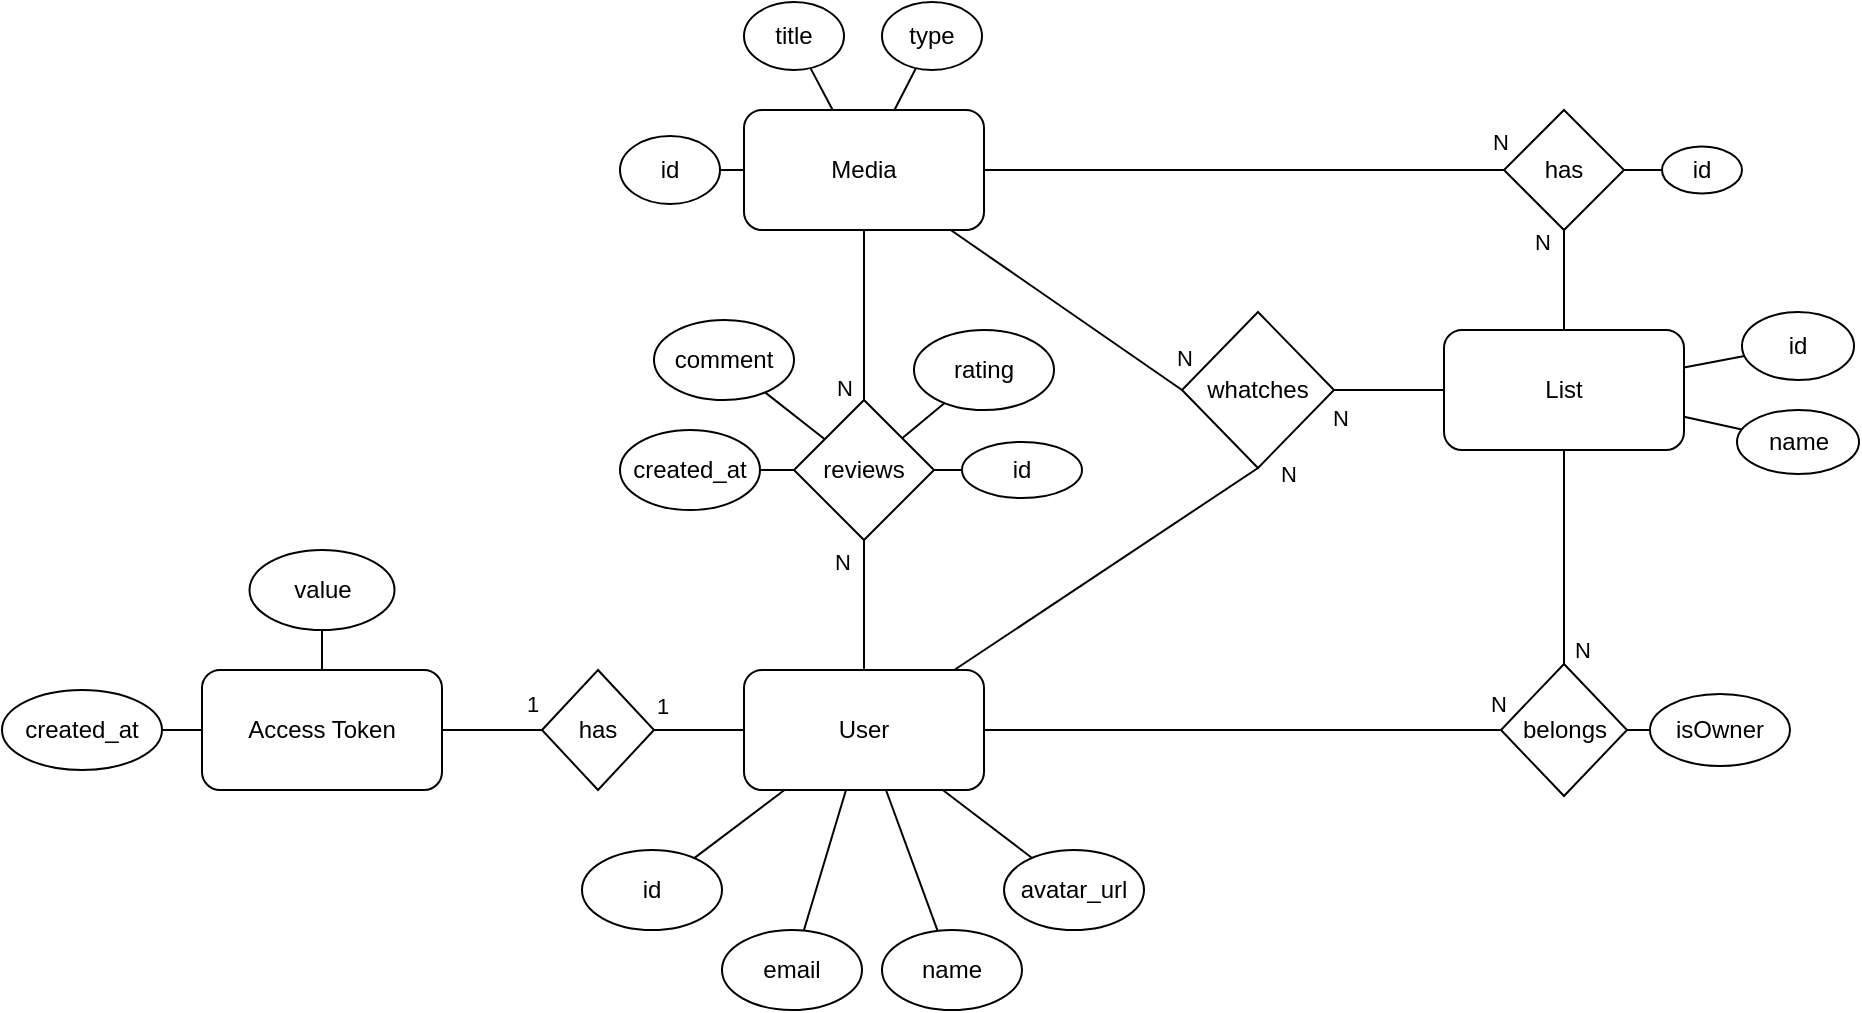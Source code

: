 <mxfile version="24.7.14">
  <diagram name="Página-1" id="lY2RoBOl0yCl_IdPlNI3">
    <mxGraphModel dx="1235" dy="1783" grid="1" gridSize="10" guides="1" tooltips="1" connect="1" arrows="1" fold="1" page="1" pageScale="1" pageWidth="827" pageHeight="1169" math="0" shadow="0">
      <root>
        <mxCell id="0" />
        <mxCell id="1" parent="0" />
        <mxCell id="c1m6tsCIZ5Yn01nc472a-1" value="Media" style="rounded=1;whiteSpace=wrap;html=1;" parent="1" vertex="1">
          <mxGeometry x="451" y="4" width="120" height="60" as="geometry" />
        </mxCell>
        <mxCell id="c1m6tsCIZ5Yn01nc472a-2" value="User" style="rounded=1;whiteSpace=wrap;html=1;" parent="1" vertex="1">
          <mxGeometry x="451" y="284" width="120" height="60" as="geometry" />
        </mxCell>
        <mxCell id="c1m6tsCIZ5Yn01nc472a-4" value="reviews" style="rhombus;whiteSpace=wrap;html=1;" parent="1" vertex="1">
          <mxGeometry x="476" y="149" width="70" height="70" as="geometry" />
        </mxCell>
        <mxCell id="c1m6tsCIZ5Yn01nc472a-5" value="L&lt;span style=&quot;background-color: initial;&quot;&gt;ist&lt;/span&gt;" style="rounded=1;whiteSpace=wrap;html=1;" parent="1" vertex="1">
          <mxGeometry x="801" y="114" width="120" height="60" as="geometry" />
        </mxCell>
        <mxCell id="c1m6tsCIZ5Yn01nc472a-6" value="" style="endArrow=none;html=1;rounded=0;" parent="1" source="c1m6tsCIZ5Yn01nc472a-4" target="c1m6tsCIZ5Yn01nc472a-1" edge="1">
          <mxGeometry width="50" height="50" relative="1" as="geometry">
            <mxPoint x="401" y="254" as="sourcePoint" />
            <mxPoint x="451" y="204" as="targetPoint" />
          </mxGeometry>
        </mxCell>
        <mxCell id="c1m6tsCIZ5Yn01nc472a-57" value="N" style="edgeLabel;html=1;align=center;verticalAlign=middle;resizable=0;points=[];" parent="c1m6tsCIZ5Yn01nc472a-6" vertex="1" connectable="0">
          <mxGeometry x="0.26" y="2" relative="1" as="geometry">
            <mxPoint x="-8" y="47" as="offset" />
          </mxGeometry>
        </mxCell>
        <mxCell id="c1m6tsCIZ5Yn01nc472a-7" value="" style="endArrow=none;html=1;rounded=0;" parent="1" source="c1m6tsCIZ5Yn01nc472a-2" target="c1m6tsCIZ5Yn01nc472a-4" edge="1">
          <mxGeometry width="50" height="50" relative="1" as="geometry">
            <mxPoint x="521" y="154" as="sourcePoint" />
            <mxPoint x="521" y="124" as="targetPoint" />
          </mxGeometry>
        </mxCell>
        <mxCell id="c1m6tsCIZ5Yn01nc472a-56" value="N" style="edgeLabel;html=1;align=center;verticalAlign=middle;resizable=0;points=[];" parent="c1m6tsCIZ5Yn01nc472a-7" vertex="1" connectable="0">
          <mxGeometry x="0.562" y="-1" relative="1" as="geometry">
            <mxPoint x="-12" y="-3" as="offset" />
          </mxGeometry>
        </mxCell>
        <mxCell id="c1m6tsCIZ5Yn01nc472a-10" value="belongs" style="rhombus;whiteSpace=wrap;html=1;" parent="1" vertex="1">
          <mxGeometry x="829.5" y="281" width="63" height="66" as="geometry" />
        </mxCell>
        <mxCell id="c1m6tsCIZ5Yn01nc472a-11" value="" style="endArrow=none;html=1;rounded=0;" parent="1" target="c1m6tsCIZ5Yn01nc472a-5" edge="1" source="c1m6tsCIZ5Yn01nc472a-10">
          <mxGeometry width="50" height="50" relative="1" as="geometry">
            <mxPoint x="861" y="260" as="sourcePoint" />
            <mxPoint x="831" y="284" as="targetPoint" />
          </mxGeometry>
        </mxCell>
        <mxCell id="c1m6tsCIZ5Yn01nc472a-60" value="N" style="edgeLabel;html=1;align=center;verticalAlign=middle;resizable=0;points=[];" parent="c1m6tsCIZ5Yn01nc472a-11" vertex="1" connectable="0">
          <mxGeometry x="-0.438" y="-3" relative="1" as="geometry">
            <mxPoint x="6" y="23" as="offset" />
          </mxGeometry>
        </mxCell>
        <mxCell id="c1m6tsCIZ5Yn01nc472a-12" value="isOwner" style="ellipse;whiteSpace=wrap;html=1;" parent="1" vertex="1">
          <mxGeometry x="904" y="296" width="70" height="36" as="geometry" />
        </mxCell>
        <mxCell id="c1m6tsCIZ5Yn01nc472a-13" value="" style="endArrow=none;html=1;rounded=0;" parent="1" source="c1m6tsCIZ5Yn01nc472a-10" target="c1m6tsCIZ5Yn01nc472a-12" edge="1">
          <mxGeometry width="50" height="50" relative="1" as="geometry">
            <mxPoint x="891" y="281" as="sourcePoint" />
            <mxPoint x="841" y="301" as="targetPoint" />
          </mxGeometry>
        </mxCell>
        <mxCell id="c1m6tsCIZ5Yn01nc472a-14" value="comment" style="ellipse;whiteSpace=wrap;html=1;" parent="1" vertex="1">
          <mxGeometry x="406" y="109" width="70" height="40" as="geometry" />
        </mxCell>
        <mxCell id="c1m6tsCIZ5Yn01nc472a-15" value="rating" style="ellipse;whiteSpace=wrap;html=1;" parent="1" vertex="1">
          <mxGeometry x="536" y="114" width="70" height="40" as="geometry" />
        </mxCell>
        <mxCell id="c1m6tsCIZ5Yn01nc472a-16" value="" style="endArrow=none;html=1;rounded=0;" parent="1" source="c1m6tsCIZ5Yn01nc472a-14" target="c1m6tsCIZ5Yn01nc472a-4" edge="1">
          <mxGeometry width="50" height="50" relative="1" as="geometry">
            <mxPoint x="731" y="284" as="sourcePoint" />
            <mxPoint x="731" y="224" as="targetPoint" />
          </mxGeometry>
        </mxCell>
        <mxCell id="c1m6tsCIZ5Yn01nc472a-17" value="" style="endArrow=none;html=1;rounded=0;" parent="1" source="c1m6tsCIZ5Yn01nc472a-15" target="c1m6tsCIZ5Yn01nc472a-4" edge="1">
          <mxGeometry width="50" height="50" relative="1" as="geometry">
            <mxPoint x="480" y="168" as="sourcePoint" />
            <mxPoint x="501" y="184" as="targetPoint" />
          </mxGeometry>
        </mxCell>
        <mxCell id="c1m6tsCIZ5Yn01nc472a-18" value="created_at" style="ellipse;whiteSpace=wrap;html=1;" parent="1" vertex="1">
          <mxGeometry x="389" y="164" width="70" height="40" as="geometry" />
        </mxCell>
        <mxCell id="c1m6tsCIZ5Yn01nc472a-19" value="" style="endArrow=none;html=1;rounded=0;" parent="1" source="c1m6tsCIZ5Yn01nc472a-18" target="c1m6tsCIZ5Yn01nc472a-4" edge="1">
          <mxGeometry width="50" height="50" relative="1" as="geometry">
            <mxPoint x="561" y="194" as="sourcePoint" />
            <mxPoint x="671" y="194" as="targetPoint" />
          </mxGeometry>
        </mxCell>
        <mxCell id="c1m6tsCIZ5Yn01nc472a-20" value="Access Token" style="rounded=1;whiteSpace=wrap;html=1;" parent="1" vertex="1">
          <mxGeometry x="180" y="284" width="120" height="60" as="geometry" />
        </mxCell>
        <mxCell id="c1m6tsCIZ5Yn01nc472a-21" value="has" style="rhombus;whiteSpace=wrap;html=1;" parent="1" vertex="1">
          <mxGeometry x="350" y="284" width="56" height="60" as="geometry" />
        </mxCell>
        <mxCell id="c1m6tsCIZ5Yn01nc472a-22" value="" style="endArrow=none;html=1;rounded=0;" parent="1" source="c1m6tsCIZ5Yn01nc472a-2" target="c1m6tsCIZ5Yn01nc472a-21" edge="1">
          <mxGeometry width="50" height="50" relative="1" as="geometry">
            <mxPoint x="581" y="324" as="sourcePoint" />
            <mxPoint x="417" y="314" as="targetPoint" />
          </mxGeometry>
        </mxCell>
        <mxCell id="c1m6tsCIZ5Yn01nc472a-62" value="1" style="edgeLabel;html=1;align=center;verticalAlign=middle;resizable=0;points=[];" parent="c1m6tsCIZ5Yn01nc472a-22" vertex="1" connectable="0">
          <mxGeometry x="0.383" relative="1" as="geometry">
            <mxPoint x="-10" y="-12" as="offset" />
          </mxGeometry>
        </mxCell>
        <mxCell id="c1m6tsCIZ5Yn01nc472a-23" value="" style="endArrow=none;html=1;rounded=0;" parent="1" source="c1m6tsCIZ5Yn01nc472a-21" target="c1m6tsCIZ5Yn01nc472a-20" edge="1">
          <mxGeometry width="50" height="50" relative="1" as="geometry">
            <mxPoint x="450" y="324" as="sourcePoint" />
            <mxPoint x="416" y="324" as="targetPoint" />
          </mxGeometry>
        </mxCell>
        <mxCell id="c1m6tsCIZ5Yn01nc472a-63" value="1" style="edgeLabel;html=1;align=center;verticalAlign=middle;resizable=0;points=[];" parent="c1m6tsCIZ5Yn01nc472a-23" vertex="1" connectable="0">
          <mxGeometry x="-0.107" y="-1" relative="1" as="geometry">
            <mxPoint x="17" y="-12" as="offset" />
          </mxGeometry>
        </mxCell>
        <mxCell id="c1m6tsCIZ5Yn01nc472a-24" value="value" style="ellipse;whiteSpace=wrap;html=1;" parent="1" vertex="1">
          <mxGeometry x="203.75" y="224" width="72.5" height="40" as="geometry" />
        </mxCell>
        <mxCell id="c1m6tsCIZ5Yn01nc472a-25" value="created_at" style="ellipse;whiteSpace=wrap;html=1;" parent="1" vertex="1">
          <mxGeometry x="80" y="294" width="80" height="40" as="geometry" />
        </mxCell>
        <mxCell id="c1m6tsCIZ5Yn01nc472a-26" value="" style="endArrow=none;html=1;rounded=0;" parent="1" source="c1m6tsCIZ5Yn01nc472a-20" target="c1m6tsCIZ5Yn01nc472a-25" edge="1">
          <mxGeometry width="50" height="50" relative="1" as="geometry">
            <mxPoint x="360" y="324" as="sourcePoint" />
            <mxPoint x="310" y="324" as="targetPoint" />
          </mxGeometry>
        </mxCell>
        <mxCell id="c1m6tsCIZ5Yn01nc472a-27" value="" style="endArrow=none;html=1;rounded=0;" parent="1" source="c1m6tsCIZ5Yn01nc472a-24" target="c1m6tsCIZ5Yn01nc472a-20" edge="1">
          <mxGeometry width="50" height="50" relative="1" as="geometry">
            <mxPoint x="190" y="324" as="sourcePoint" />
            <mxPoint x="160" y="324" as="targetPoint" />
          </mxGeometry>
        </mxCell>
        <mxCell id="c1m6tsCIZ5Yn01nc472a-28" value="name" style="ellipse;whiteSpace=wrap;html=1;" parent="1" vertex="1">
          <mxGeometry x="520" y="414" width="70" height="40" as="geometry" />
        </mxCell>
        <mxCell id="c1m6tsCIZ5Yn01nc472a-29" value="email" style="ellipse;whiteSpace=wrap;html=1;" parent="1" vertex="1">
          <mxGeometry x="440" y="414" width="70" height="40" as="geometry" />
        </mxCell>
        <mxCell id="c1m6tsCIZ5Yn01nc472a-30" value="avatar_url" style="ellipse;whiteSpace=wrap;html=1;" parent="1" vertex="1">
          <mxGeometry x="581" y="374" width="70" height="40" as="geometry" />
        </mxCell>
        <mxCell id="c1m6tsCIZ5Yn01nc472a-31" value="" style="endArrow=none;html=1;rounded=0;" parent="1" source="c1m6tsCIZ5Yn01nc472a-2" target="c1m6tsCIZ5Yn01nc472a-29" edge="1">
          <mxGeometry width="50" height="50" relative="1" as="geometry">
            <mxPoint x="581" y="324" as="sourcePoint" />
            <mxPoint x="698" y="324" as="targetPoint" />
          </mxGeometry>
        </mxCell>
        <mxCell id="c1m6tsCIZ5Yn01nc472a-32" value="" style="endArrow=none;html=1;rounded=0;" parent="1" source="c1m6tsCIZ5Yn01nc472a-2" target="c1m6tsCIZ5Yn01nc472a-28" edge="1">
          <mxGeometry width="50" height="50" relative="1" as="geometry">
            <mxPoint x="493" y="354" as="sourcePoint" />
            <mxPoint x="462" y="386" as="targetPoint" />
          </mxGeometry>
        </mxCell>
        <mxCell id="c1m6tsCIZ5Yn01nc472a-33" value="" style="endArrow=none;html=1;rounded=0;" parent="1" source="c1m6tsCIZ5Yn01nc472a-2" target="c1m6tsCIZ5Yn01nc472a-30" edge="1">
          <mxGeometry width="50" height="50" relative="1" as="geometry">
            <mxPoint x="523" y="354" as="sourcePoint" />
            <mxPoint x="525" y="384" as="targetPoint" />
          </mxGeometry>
        </mxCell>
        <mxCell id="c1m6tsCIZ5Yn01nc472a-34" value="id" style="ellipse;whiteSpace=wrap;html=1;" parent="1" vertex="1">
          <mxGeometry x="370" y="374" width="70" height="40" as="geometry" />
        </mxCell>
        <mxCell id="c1m6tsCIZ5Yn01nc472a-35" value="" style="endArrow=none;html=1;rounded=0;" parent="1" source="c1m6tsCIZ5Yn01nc472a-2" target="c1m6tsCIZ5Yn01nc472a-34" edge="1">
          <mxGeometry width="50" height="50" relative="1" as="geometry">
            <mxPoint x="532" y="354" as="sourcePoint" />
            <mxPoint x="558" y="424" as="targetPoint" />
          </mxGeometry>
        </mxCell>
        <mxCell id="c1m6tsCIZ5Yn01nc472a-36" value="id" style="ellipse;whiteSpace=wrap;html=1;" parent="1" vertex="1">
          <mxGeometry x="950" y="105" width="56" height="34" as="geometry" />
        </mxCell>
        <mxCell id="c1m6tsCIZ5Yn01nc472a-38" value="name" style="ellipse;whiteSpace=wrap;html=1;" parent="1" vertex="1">
          <mxGeometry x="947.5" y="154" width="61" height="32" as="geometry" />
        </mxCell>
        <mxCell id="c1m6tsCIZ5Yn01nc472a-39" value="" style="endArrow=none;html=1;rounded=0;" parent="1" source="c1m6tsCIZ5Yn01nc472a-5" target="c1m6tsCIZ5Yn01nc472a-38" edge="1">
          <mxGeometry width="50" height="50" relative="1" as="geometry">
            <mxPoint x="935" y="9.0" as="sourcePoint" />
            <mxPoint x="875" y="51" as="targetPoint" />
          </mxGeometry>
        </mxCell>
        <mxCell id="c1m6tsCIZ5Yn01nc472a-40" value="id" style="ellipse;whiteSpace=wrap;html=1;" parent="1" vertex="1">
          <mxGeometry x="389" y="17" width="50" height="34" as="geometry" />
        </mxCell>
        <mxCell id="c1m6tsCIZ5Yn01nc472a-44" value="" style="endArrow=none;html=1;rounded=0;" parent="1" source="c1m6tsCIZ5Yn01nc472a-1" target="c1m6tsCIZ5Yn01nc472a-40" edge="1">
          <mxGeometry width="50" height="50" relative="1" as="geometry">
            <mxPoint x="521" y="159" as="sourcePoint" />
            <mxPoint x="521" y="74" as="targetPoint" />
          </mxGeometry>
        </mxCell>
        <mxCell id="c1m6tsCIZ5Yn01nc472a-65" value="id" style="ellipse;whiteSpace=wrap;html=1;" parent="1" vertex="1">
          <mxGeometry x="560" y="170" width="60" height="28" as="geometry" />
        </mxCell>
        <mxCell id="c1m6tsCIZ5Yn01nc472a-66" value="" style="endArrow=none;html=1;rounded=0;" parent="1" source="c1m6tsCIZ5Yn01nc472a-65" target="c1m6tsCIZ5Yn01nc472a-4" edge="1">
          <mxGeometry width="50" height="50" relative="1" as="geometry">
            <mxPoint x="558" y="156" as="sourcePoint" />
            <mxPoint x="538" y="176" as="targetPoint" />
          </mxGeometry>
        </mxCell>
        <mxCell id="YuNYO20cdC75H4IHi-dq-3" value="" style="endArrow=none;html=1;rounded=0;" parent="1" source="c1m6tsCIZ5Yn01nc472a-1" target="YuNYO20cdC75H4IHi-dq-4" edge="1">
          <mxGeometry width="50" height="50" relative="1" as="geometry">
            <mxPoint x="581" y="22" as="sourcePoint" />
            <mxPoint x="660" y="30" as="targetPoint" />
          </mxGeometry>
        </mxCell>
        <mxCell id="YuNYO20cdC75H4IHi-dq-6" value="N" style="edgeLabel;html=1;align=center;verticalAlign=middle;resizable=0;points=[];" parent="YuNYO20cdC75H4IHi-dq-3" vertex="1" connectable="0">
          <mxGeometry x="0.571" y="-1" relative="1" as="geometry">
            <mxPoint x="54" y="-15" as="offset" />
          </mxGeometry>
        </mxCell>
        <mxCell id="YuNYO20cdC75H4IHi-dq-4" value="has" style="rhombus;whiteSpace=wrap;html=1;" parent="1" vertex="1">
          <mxGeometry x="831" y="4" width="60" height="60" as="geometry" />
        </mxCell>
        <mxCell id="YuNYO20cdC75H4IHi-dq-5" value="" style="endArrow=none;html=1;rounded=0;" parent="1" source="YuNYO20cdC75H4IHi-dq-4" target="c1m6tsCIZ5Yn01nc472a-5" edge="1">
          <mxGeometry width="50" height="50" relative="1" as="geometry">
            <mxPoint x="535" y="44" as="sourcePoint" />
            <mxPoint x="624" y="44" as="targetPoint" />
          </mxGeometry>
        </mxCell>
        <mxCell id="YuNYO20cdC75H4IHi-dq-7" value="N" style="edgeLabel;html=1;align=center;verticalAlign=middle;resizable=0;points=[];" parent="YuNYO20cdC75H4IHi-dq-5" vertex="1" connectable="0">
          <mxGeometry x="-0.472" y="1" relative="1" as="geometry">
            <mxPoint x="-12" y="-7" as="offset" />
          </mxGeometry>
        </mxCell>
        <mxCell id="PL7g-VCCAb1A2ByVVvl3-3" value="whatches" style="rhombus;whiteSpace=wrap;html=1;" parent="1" vertex="1">
          <mxGeometry x="670" y="105" width="76" height="78" as="geometry" />
        </mxCell>
        <mxCell id="PL7g-VCCAb1A2ByVVvl3-4" value="" style="endArrow=none;html=1;rounded=0;exitX=1;exitY=0.5;exitDx=0;exitDy=0;" parent="1" source="PL7g-VCCAb1A2ByVVvl3-3" target="c1m6tsCIZ5Yn01nc472a-5" edge="1">
          <mxGeometry width="50" height="50" relative="1" as="geometry">
            <mxPoint x="854" y="160" as="sourcePoint" />
            <mxPoint x="854" y="74" as="targetPoint" />
          </mxGeometry>
        </mxCell>
        <mxCell id="PL7g-VCCAb1A2ByVVvl3-5" value="N" style="edgeLabel;html=1;align=center;verticalAlign=middle;resizable=0;points=[];" parent="PL7g-VCCAb1A2ByVVvl3-4" vertex="1" connectable="0">
          <mxGeometry x="-0.438" y="-3" relative="1" as="geometry">
            <mxPoint x="-13" y="11" as="offset" />
          </mxGeometry>
        </mxCell>
        <mxCell id="PL7g-VCCAb1A2ByVVvl3-6" value="" style="endArrow=none;html=1;rounded=0;exitX=0;exitY=0.5;exitDx=0;exitDy=0;" parent="1" source="PL7g-VCCAb1A2ByVVvl3-3" target="c1m6tsCIZ5Yn01nc472a-1" edge="1">
          <mxGeometry width="50" height="50" relative="1" as="geometry">
            <mxPoint x="762" y="180" as="sourcePoint" />
            <mxPoint x="854" y="74" as="targetPoint" />
          </mxGeometry>
        </mxCell>
        <mxCell id="PL7g-VCCAb1A2ByVVvl3-7" value="N" style="edgeLabel;html=1;align=center;verticalAlign=middle;resizable=0;points=[];" parent="PL7g-VCCAb1A2ByVVvl3-6" vertex="1" connectable="0">
          <mxGeometry x="-0.438" y="-3" relative="1" as="geometry">
            <mxPoint x="32" y="9" as="offset" />
          </mxGeometry>
        </mxCell>
        <mxCell id="PL7g-VCCAb1A2ByVVvl3-8" value="" style="endArrow=none;html=1;rounded=0;entryX=0.5;entryY=1;entryDx=0;entryDy=0;" parent="1" source="c1m6tsCIZ5Yn01nc472a-2" target="PL7g-VCCAb1A2ByVVvl3-3" edge="1">
          <mxGeometry width="50" height="50" relative="1" as="geometry">
            <mxPoint x="772" y="190" as="sourcePoint" />
            <mxPoint x="864" y="84" as="targetPoint" />
          </mxGeometry>
        </mxCell>
        <mxCell id="PL7g-VCCAb1A2ByVVvl3-9" value="N" style="edgeLabel;html=1;align=center;verticalAlign=middle;resizable=0;points=[];" parent="PL7g-VCCAb1A2ByVVvl3-8" vertex="1" connectable="0">
          <mxGeometry x="-0.438" y="-3" relative="1" as="geometry">
            <mxPoint x="122" y="-72" as="offset" />
          </mxGeometry>
        </mxCell>
        <mxCell id="pAPx3wbxrduEwmlHnccX-4" value="" style="endArrow=none;html=1;rounded=0;" edge="1" parent="1" source="c1m6tsCIZ5Yn01nc472a-10" target="c1m6tsCIZ5Yn01nc472a-2">
          <mxGeometry width="50" height="50" relative="1" as="geometry">
            <mxPoint x="897" y="281" as="sourcePoint" />
            <mxPoint x="897" y="184" as="targetPoint" />
          </mxGeometry>
        </mxCell>
        <mxCell id="pAPx3wbxrduEwmlHnccX-5" value="N" style="edgeLabel;html=1;align=center;verticalAlign=middle;resizable=0;points=[];" vertex="1" connectable="0" parent="pAPx3wbxrduEwmlHnccX-4">
          <mxGeometry x="-0.438" y="-3" relative="1" as="geometry">
            <mxPoint x="71" y="-10" as="offset" />
          </mxGeometry>
        </mxCell>
        <mxCell id="pAPx3wbxrduEwmlHnccX-6" value="type" style="ellipse;whiteSpace=wrap;html=1;" vertex="1" parent="1">
          <mxGeometry x="520" y="-50" width="50" height="34" as="geometry" />
        </mxCell>
        <mxCell id="pAPx3wbxrduEwmlHnccX-7" value="" style="endArrow=none;html=1;rounded=0;" edge="1" parent="1" source="pAPx3wbxrduEwmlHnccX-6" target="c1m6tsCIZ5Yn01nc472a-1">
          <mxGeometry width="50" height="50" relative="1" as="geometry">
            <mxPoint x="461" y="44" as="sourcePoint" />
            <mxPoint x="449" y="44" as="targetPoint" />
          </mxGeometry>
        </mxCell>
        <mxCell id="pAPx3wbxrduEwmlHnccX-9" value="title" style="ellipse;whiteSpace=wrap;html=1;" vertex="1" parent="1">
          <mxGeometry x="451" y="-50" width="50" height="34" as="geometry" />
        </mxCell>
        <mxCell id="pAPx3wbxrduEwmlHnccX-10" value="" style="endArrow=none;html=1;rounded=0;" edge="1" parent="1" source="pAPx3wbxrduEwmlHnccX-9" target="c1m6tsCIZ5Yn01nc472a-1">
          <mxGeometry width="50" height="50" relative="1" as="geometry">
            <mxPoint x="521" y="-6" as="sourcePoint" />
            <mxPoint x="521" y="14" as="targetPoint" />
          </mxGeometry>
        </mxCell>
        <mxCell id="pAPx3wbxrduEwmlHnccX-12" value="id" style="ellipse;whiteSpace=wrap;html=1;" vertex="1" parent="1">
          <mxGeometry x="910" y="22.25" width="40" height="23.5" as="geometry" />
        </mxCell>
        <mxCell id="pAPx3wbxrduEwmlHnccX-13" value="" style="endArrow=none;html=1;rounded=0;" edge="1" parent="1" source="YuNYO20cdC75H4IHi-dq-4" target="pAPx3wbxrduEwmlHnccX-12">
          <mxGeometry width="50" height="50" relative="1" as="geometry">
            <mxPoint x="931" y="154" as="sourcePoint" />
            <mxPoint x="954" y="154" as="targetPoint" />
          </mxGeometry>
        </mxCell>
        <mxCell id="pAPx3wbxrduEwmlHnccX-17" value="" style="endArrow=none;html=1;rounded=0;" edge="1" parent="1" source="c1m6tsCIZ5Yn01nc472a-5" target="c1m6tsCIZ5Yn01nc472a-36">
          <mxGeometry width="50" height="50" relative="1" as="geometry">
            <mxPoint x="931" y="181" as="sourcePoint" />
            <mxPoint x="960" y="80" as="targetPoint" />
          </mxGeometry>
        </mxCell>
      </root>
    </mxGraphModel>
  </diagram>
</mxfile>
